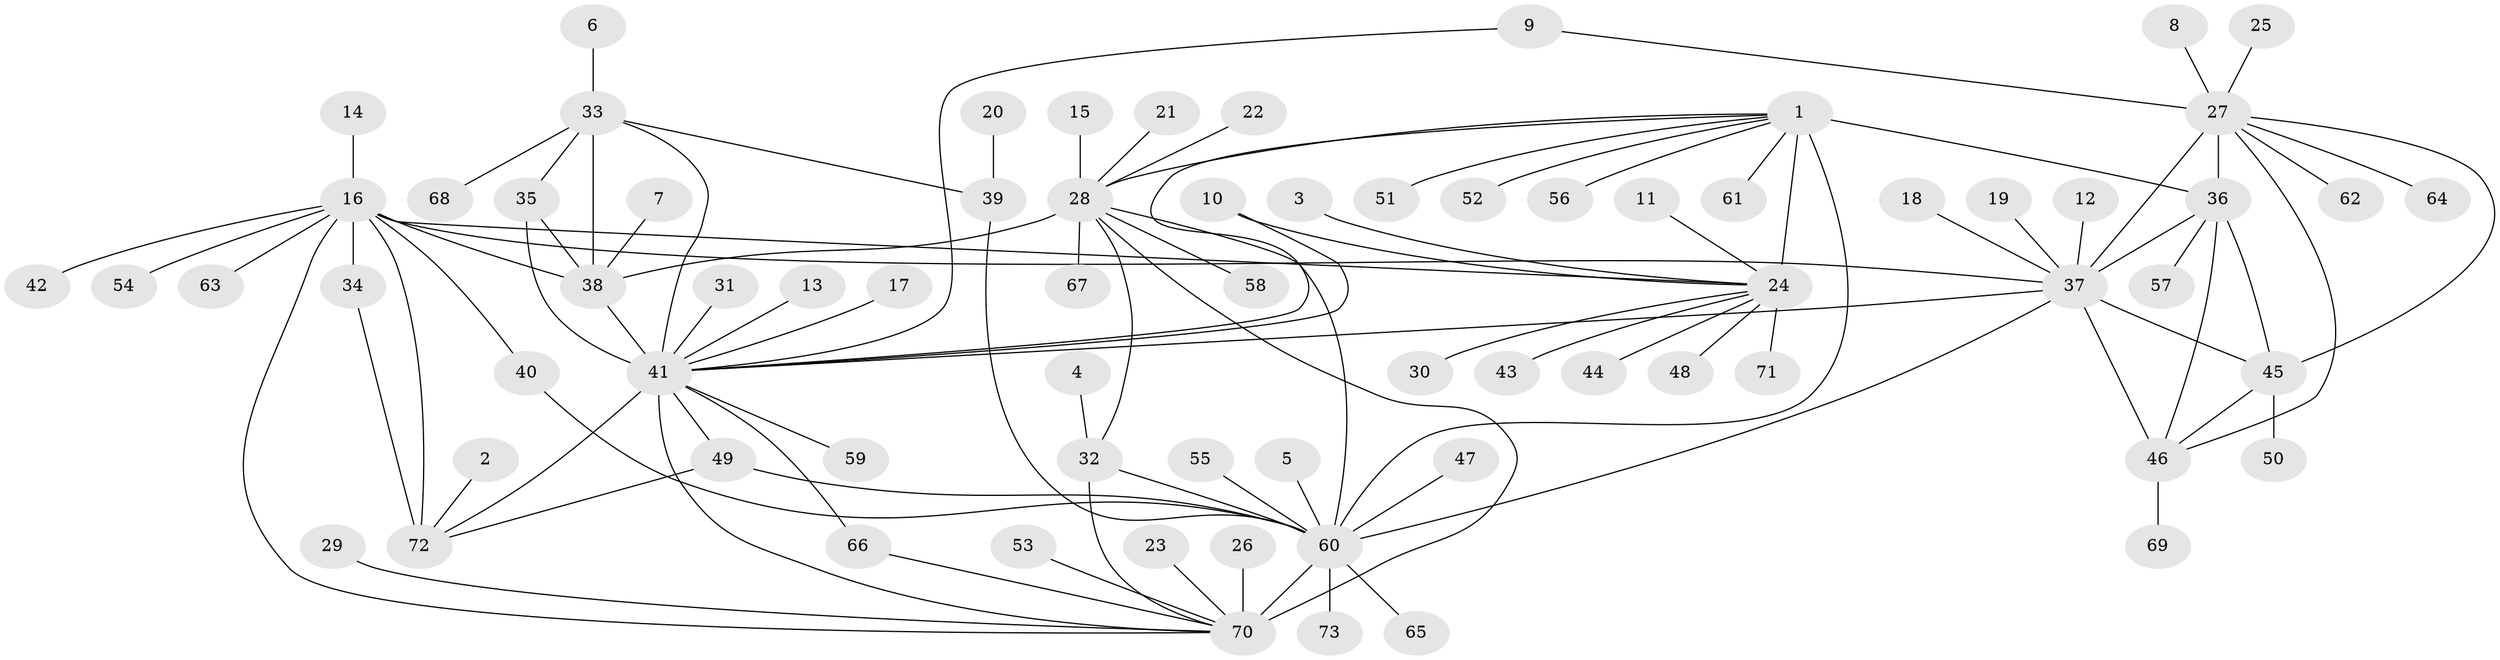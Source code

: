// original degree distribution, {9: 0.06206896551724138, 6: 0.020689655172413793, 11: 0.041379310344827586, 7: 0.020689655172413793, 8: 0.04827586206896552, 13: 0.006896551724137931, 12: 0.013793103448275862, 10: 0.020689655172413793, 18: 0.006896551724137931, 3: 0.041379310344827586, 1: 0.5724137931034483, 4: 0.013793103448275862, 2: 0.1310344827586207}
// Generated by graph-tools (version 1.1) at 2025/50/03/09/25 03:50:37]
// undirected, 73 vertices, 101 edges
graph export_dot {
graph [start="1"]
  node [color=gray90,style=filled];
  1;
  2;
  3;
  4;
  5;
  6;
  7;
  8;
  9;
  10;
  11;
  12;
  13;
  14;
  15;
  16;
  17;
  18;
  19;
  20;
  21;
  22;
  23;
  24;
  25;
  26;
  27;
  28;
  29;
  30;
  31;
  32;
  33;
  34;
  35;
  36;
  37;
  38;
  39;
  40;
  41;
  42;
  43;
  44;
  45;
  46;
  47;
  48;
  49;
  50;
  51;
  52;
  53;
  54;
  55;
  56;
  57;
  58;
  59;
  60;
  61;
  62;
  63;
  64;
  65;
  66;
  67;
  68;
  69;
  70;
  71;
  72;
  73;
  1 -- 24 [weight=12.0];
  1 -- 28 [weight=1.0];
  1 -- 36 [weight=1.0];
  1 -- 41 [weight=1.0];
  1 -- 51 [weight=1.0];
  1 -- 52 [weight=1.0];
  1 -- 56 [weight=1.0];
  1 -- 60 [weight=1.0];
  1 -- 61 [weight=1.0];
  2 -- 72 [weight=1.0];
  3 -- 24 [weight=1.0];
  4 -- 32 [weight=1.0];
  5 -- 60 [weight=1.0];
  6 -- 33 [weight=1.0];
  7 -- 38 [weight=1.0];
  8 -- 27 [weight=1.0];
  9 -- 27 [weight=1.0];
  9 -- 41 [weight=1.0];
  10 -- 24 [weight=1.0];
  10 -- 41 [weight=1.0];
  11 -- 24 [weight=1.0];
  12 -- 37 [weight=1.0];
  13 -- 41 [weight=1.0];
  14 -- 16 [weight=1.0];
  15 -- 28 [weight=1.0];
  16 -- 24 [weight=1.0];
  16 -- 34 [weight=4.0];
  16 -- 37 [weight=1.0];
  16 -- 38 [weight=1.0];
  16 -- 40 [weight=1.0];
  16 -- 42 [weight=1.0];
  16 -- 54 [weight=1.0];
  16 -- 63 [weight=1.0];
  16 -- 70 [weight=1.0];
  16 -- 72 [weight=8.0];
  17 -- 41 [weight=1.0];
  18 -- 37 [weight=1.0];
  19 -- 37 [weight=1.0];
  20 -- 39 [weight=1.0];
  21 -- 28 [weight=1.0];
  22 -- 28 [weight=1.0];
  23 -- 70 [weight=1.0];
  24 -- 30 [weight=1.0];
  24 -- 43 [weight=1.0];
  24 -- 44 [weight=1.0];
  24 -- 48 [weight=1.0];
  24 -- 71 [weight=1.0];
  25 -- 27 [weight=1.0];
  26 -- 70 [weight=1.0];
  27 -- 36 [weight=1.0];
  27 -- 37 [weight=3.0];
  27 -- 45 [weight=1.0];
  27 -- 46 [weight=1.0];
  27 -- 62 [weight=1.0];
  27 -- 64 [weight=1.0];
  28 -- 32 [weight=1.0];
  28 -- 38 [weight=1.0];
  28 -- 58 [weight=1.0];
  28 -- 60 [weight=2.0];
  28 -- 67 [weight=1.0];
  28 -- 70 [weight=3.0];
  29 -- 70 [weight=1.0];
  31 -- 41 [weight=1.0];
  32 -- 60 [weight=2.0];
  32 -- 70 [weight=3.0];
  33 -- 35 [weight=1.0];
  33 -- 38 [weight=3.0];
  33 -- 39 [weight=1.0];
  33 -- 41 [weight=2.0];
  33 -- 68 [weight=1.0];
  34 -- 72 [weight=2.0];
  35 -- 38 [weight=3.0];
  35 -- 41 [weight=2.0];
  36 -- 37 [weight=3.0];
  36 -- 45 [weight=1.0];
  36 -- 46 [weight=1.0];
  36 -- 57 [weight=1.0];
  37 -- 41 [weight=1.0];
  37 -- 45 [weight=3.0];
  37 -- 46 [weight=3.0];
  37 -- 60 [weight=2.0];
  38 -- 41 [weight=6.0];
  39 -- 60 [weight=1.0];
  40 -- 60 [weight=1.0];
  41 -- 49 [weight=1.0];
  41 -- 59 [weight=1.0];
  41 -- 66 [weight=1.0];
  41 -- 70 [weight=1.0];
  41 -- 72 [weight=1.0];
  45 -- 46 [weight=1.0];
  45 -- 50 [weight=1.0];
  46 -- 69 [weight=1.0];
  47 -- 60 [weight=1.0];
  49 -- 60 [weight=1.0];
  49 -- 72 [weight=1.0];
  53 -- 70 [weight=1.0];
  55 -- 60 [weight=1.0];
  60 -- 65 [weight=1.0];
  60 -- 70 [weight=6.0];
  60 -- 73 [weight=1.0];
  66 -- 70 [weight=1.0];
}
